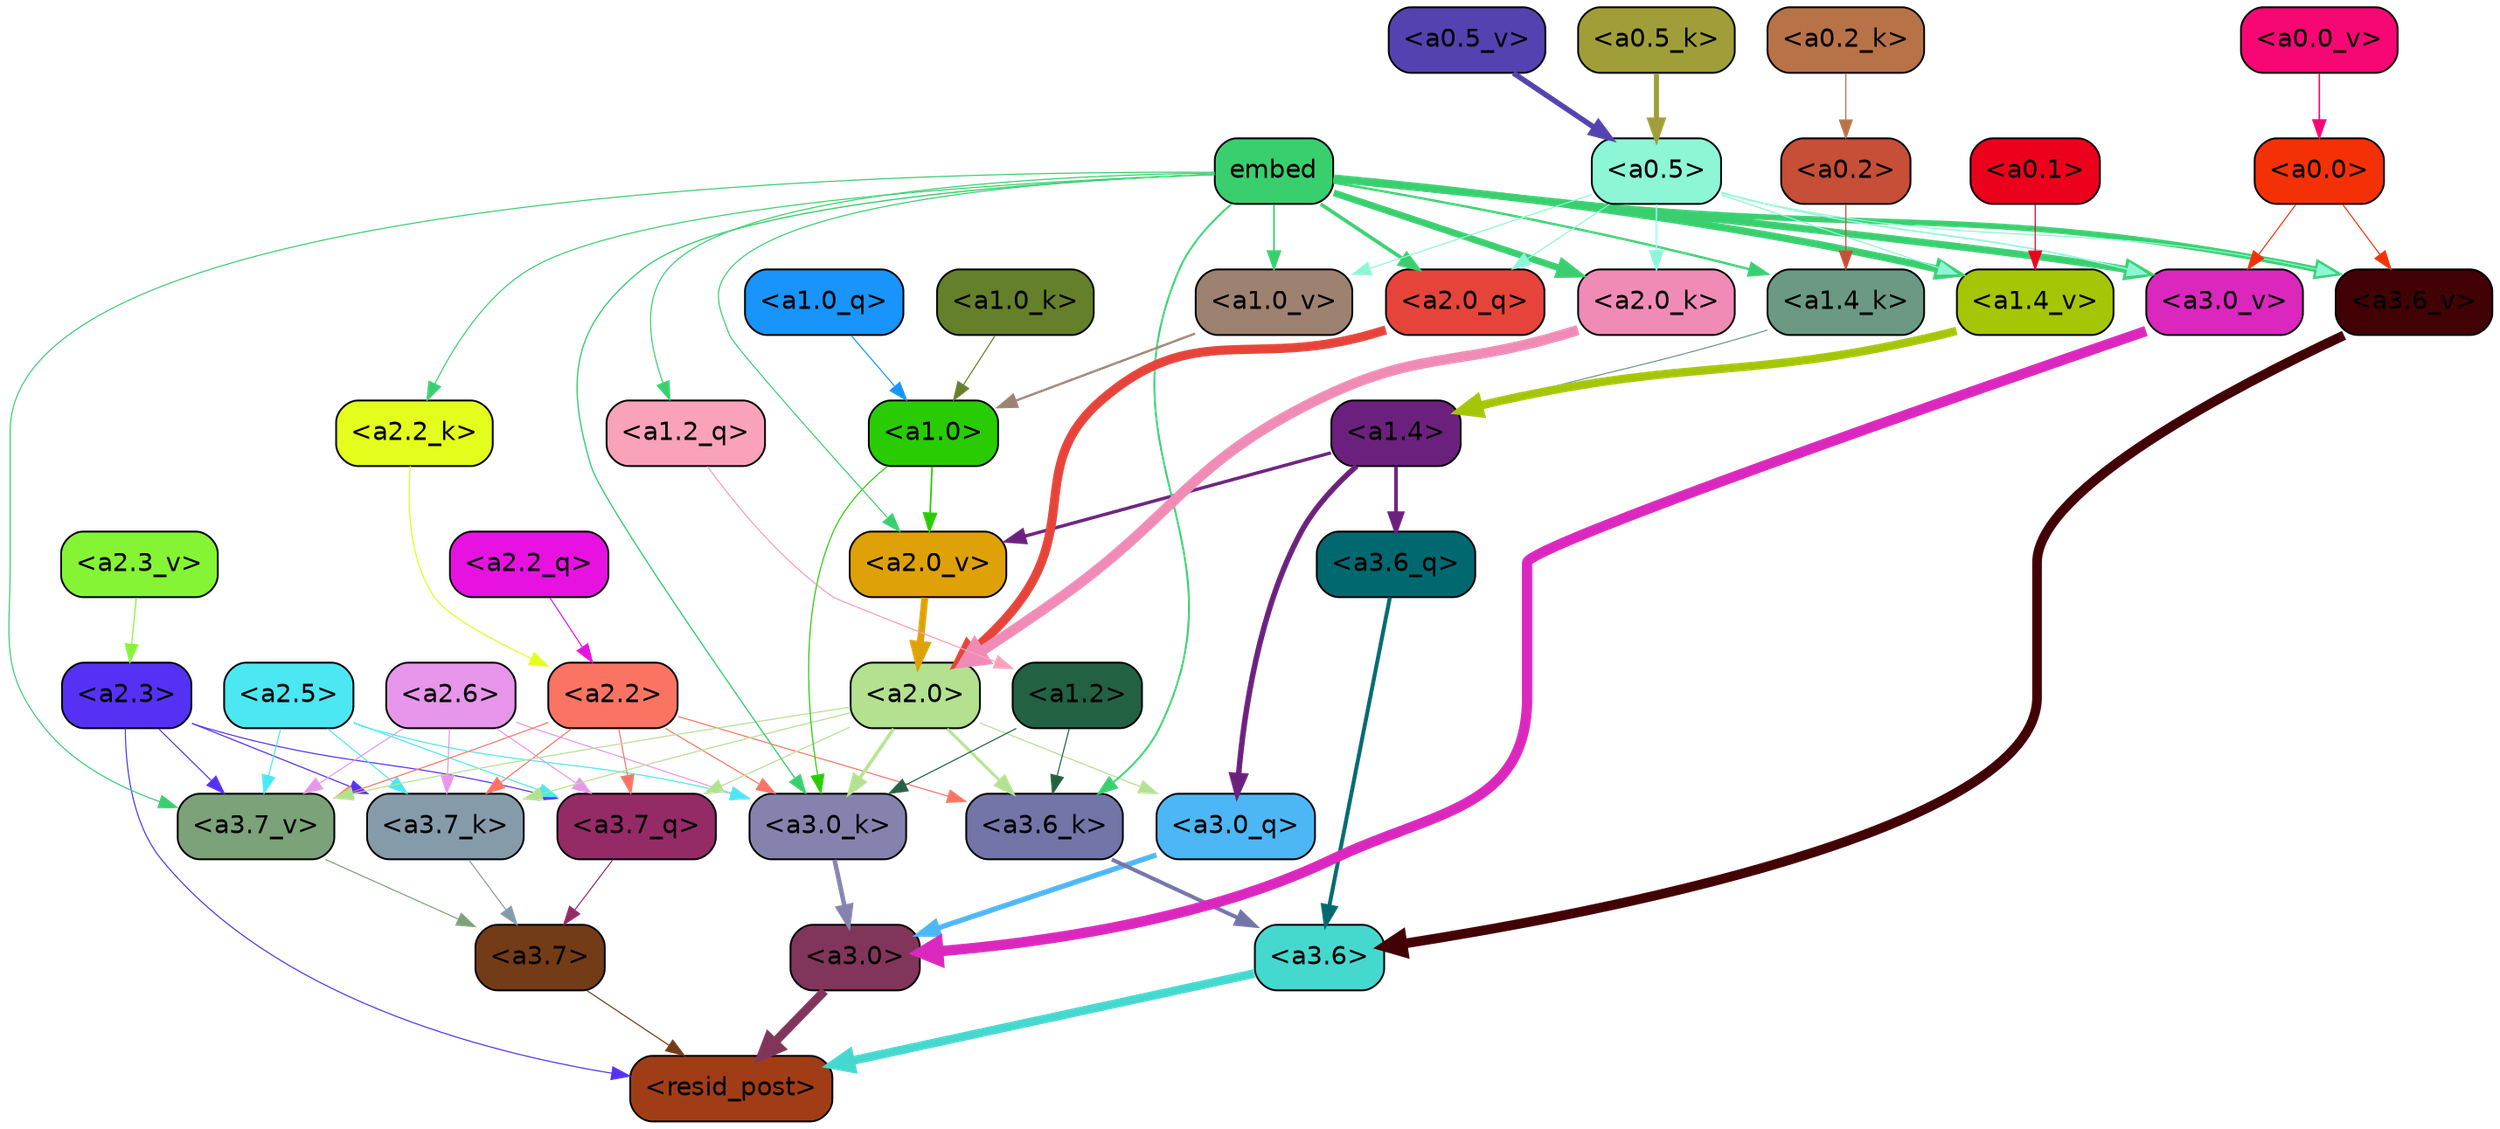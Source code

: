 strict digraph "" {
	graph [bgcolor=transparent,
		layout=dot,
		overlap=false,
		splines=true
	];
	"<a3.7>"	[color=black,
		fillcolor="#743b17",
		fontname=Helvetica,
		shape=box,
		style="filled, rounded"];
	"<resid_post>"	[color=black,
		fillcolor="#a13d16",
		fontname=Helvetica,
		shape=box,
		style="filled, rounded"];
	"<a3.7>" -> "<resid_post>"	[color="#743b17",
		penwidth=0.6];
	"<a3.6>"	[color=black,
		fillcolor="#45d8ce",
		fontname=Helvetica,
		shape=box,
		style="filled, rounded"];
	"<a3.6>" -> "<resid_post>"	[color="#45d8ce",
		penwidth=4.751592040061951];
	"<a3.0>"	[color=black,
		fillcolor="#81355a",
		fontname=Helvetica,
		shape=box,
		style="filled, rounded"];
	"<a3.0>" -> "<resid_post>"	[color="#81355a",
		penwidth=4.904066681861877];
	"<a2.3>"	[color=black,
		fillcolor="#5631f5",
		fontname=Helvetica,
		shape=box,
		style="filled, rounded"];
	"<a2.3>" -> "<resid_post>"	[color="#5631f5",
		penwidth=0.6];
	"<a3.7_q>"	[color=black,
		fillcolor="#942b67",
		fontname=Helvetica,
		shape=box,
		style="filled, rounded"];
	"<a2.3>" -> "<a3.7_q>"	[color="#5631f5",
		penwidth=0.6];
	"<a3.7_k>"	[color=black,
		fillcolor="#869baa",
		fontname=Helvetica,
		shape=box,
		style="filled, rounded"];
	"<a2.3>" -> "<a3.7_k>"	[color="#5631f5",
		penwidth=0.6];
	"<a3.7_v>"	[color=black,
		fillcolor="#7ca27a",
		fontname=Helvetica,
		shape=box,
		style="filled, rounded"];
	"<a2.3>" -> "<a3.7_v>"	[color="#5631f5",
		penwidth=0.6];
	"<a3.7_q>" -> "<a3.7>"	[color="#942b67",
		penwidth=0.6];
	"<a3.6_q>"	[color=black,
		fillcolor="#02686f",
		fontname=Helvetica,
		shape=box,
		style="filled, rounded"];
	"<a3.6_q>" -> "<a3.6>"	[color="#02686f",
		penwidth=2.160832464694977];
	"<a3.0_q>"	[color=black,
		fillcolor="#4db6f4",
		fontname=Helvetica,
		shape=box,
		style="filled, rounded"];
	"<a3.0_q>" -> "<a3.0>"	[color="#4db6f4",
		penwidth=2.870753765106201];
	"<a3.7_k>" -> "<a3.7>"	[color="#869baa",
		penwidth=0.6];
	"<a3.6_k>"	[color=black,
		fillcolor="#7374a7",
		fontname=Helvetica,
		shape=box,
		style="filled, rounded"];
	"<a3.6_k>" -> "<a3.6>"	[color="#7374a7",
		penwidth=2.13908451795578];
	"<a3.0_k>"	[color=black,
		fillcolor="#8583ae",
		fontname=Helvetica,
		shape=box,
		style="filled, rounded"];
	"<a3.0_k>" -> "<a3.0>"	[color="#8583ae",
		penwidth=2.520303964614868];
	"<a3.7_v>" -> "<a3.7>"	[color="#7ca27a",
		penwidth=0.6];
	"<a3.6_v>"	[color=black,
		fillcolor="#420104",
		fontname=Helvetica,
		shape=box,
		style="filled, rounded"];
	"<a3.6_v>" -> "<a3.6>"	[color="#420104",
		penwidth=5.297133803367615];
	"<a3.0_v>"	[color=black,
		fillcolor="#db27be",
		fontname=Helvetica,
		shape=box,
		style="filled, rounded"];
	"<a3.0_v>" -> "<a3.0>"	[color="#db27be",
		penwidth=5.680712580680847];
	"<a2.6>"	[color=black,
		fillcolor="#e796eb",
		fontname=Helvetica,
		shape=box,
		style="filled, rounded"];
	"<a2.6>" -> "<a3.7_q>"	[color="#e796eb",
		penwidth=0.6];
	"<a2.6>" -> "<a3.7_k>"	[color="#e796eb",
		penwidth=0.6];
	"<a2.6>" -> "<a3.0_k>"	[color="#e796eb",
		penwidth=0.6];
	"<a2.6>" -> "<a3.7_v>"	[color="#e796eb",
		penwidth=0.6];
	"<a2.5>"	[color=black,
		fillcolor="#4be7f2",
		fontname=Helvetica,
		shape=box,
		style="filled, rounded"];
	"<a2.5>" -> "<a3.7_q>"	[color="#4be7f2",
		penwidth=0.6];
	"<a2.5>" -> "<a3.7_k>"	[color="#4be7f2",
		penwidth=0.6];
	"<a2.5>" -> "<a3.0_k>"	[color="#4be7f2",
		penwidth=0.6];
	"<a2.5>" -> "<a3.7_v>"	[color="#4be7f2",
		penwidth=0.6];
	"<a2.2>"	[color=black,
		fillcolor="#fb7463",
		fontname=Helvetica,
		shape=box,
		style="filled, rounded"];
	"<a2.2>" -> "<a3.7_q>"	[color="#fb7463",
		penwidth=0.6];
	"<a2.2>" -> "<a3.7_k>"	[color="#fb7463",
		penwidth=0.6];
	"<a2.2>" -> "<a3.6_k>"	[color="#fb7463",
		penwidth=0.6];
	"<a2.2>" -> "<a3.0_k>"	[color="#fb7463",
		penwidth=0.6];
	"<a2.2>" -> "<a3.7_v>"	[color="#fb7463",
		penwidth=0.6];
	"<a2.0>"	[color=black,
		fillcolor="#b3e18f",
		fontname=Helvetica,
		shape=box,
		style="filled, rounded"];
	"<a2.0>" -> "<a3.7_q>"	[color="#b3e18f",
		penwidth=0.6];
	"<a2.0>" -> "<a3.0_q>"	[color="#b3e18f",
		penwidth=0.6];
	"<a2.0>" -> "<a3.7_k>"	[color="#b3e18f",
		penwidth=0.6];
	"<a2.0>" -> "<a3.6_k>"	[color="#b3e18f",
		penwidth=1.5897698998451233];
	"<a2.0>" -> "<a3.0_k>"	[color="#b3e18f",
		penwidth=1.8405593037605286];
	"<a2.0>" -> "<a3.7_v>"	[color="#b3e18f",
		penwidth=0.6];
	"<a1.4>"	[color=black,
		fillcolor="#6c207d",
		fontname=Helvetica,
		shape=box,
		style="filled, rounded"];
	"<a1.4>" -> "<a3.6_q>"	[color="#6c207d",
		penwidth=2.0260728895664215];
	"<a1.4>" -> "<a3.0_q>"	[color="#6c207d",
		penwidth=3.0185627341270447];
	"<a2.0_v>"	[color=black,
		fillcolor="#dea107",
		fontname=Helvetica,
		shape=box,
		style="filled, rounded"];
	"<a1.4>" -> "<a2.0_v>"	[color="#6c207d",
		penwidth=1.7970525026321411];
	"<a1.2>"	[color=black,
		fillcolor="#236143",
		fontname=Helvetica,
		shape=box,
		style="filled, rounded"];
	"<a1.2>" -> "<a3.6_k>"	[color="#236143",
		penwidth=0.6];
	"<a1.2>" -> "<a3.0_k>"	[color="#236143",
		penwidth=0.6];
	embed	[color=black,
		fillcolor="#39cf6f",
		fontname=Helvetica,
		shape=box,
		style="filled, rounded"];
	embed -> "<a3.6_k>"	[color="#39cf6f",
		penwidth=1.046662151813507];
	embed -> "<a3.0_k>"	[color="#39cf6f",
		penwidth=0.6995279788970947];
	embed -> "<a3.7_v>"	[color="#39cf6f",
		penwidth=0.6];
	embed -> "<a3.6_v>"	[color="#39cf6f",
		penwidth=3.1840110421180725];
	embed -> "<a3.0_v>"	[color="#39cf6f",
		penwidth=3.9005755856633186];
	"<a2.0_q>"	[color=black,
		fillcolor="#e6443b",
		fontname=Helvetica,
		shape=box,
		style="filled, rounded"];
	embed -> "<a2.0_q>"	[color="#39cf6f",
		penwidth=1.9669389724731445];
	"<a2.2_k>"	[color=black,
		fillcolor="#e3fe1c",
		fontname=Helvetica,
		shape=box,
		style="filled, rounded"];
	embed -> "<a2.2_k>"	[color="#39cf6f",
		penwidth=0.6];
	"<a2.0_k>"	[color=black,
		fillcolor="#f08bb6",
		fontname=Helvetica,
		shape=box,
		style="filled, rounded"];
	embed -> "<a2.0_k>"	[color="#39cf6f",
		penwidth=3.6898754835128784];
	embed -> "<a2.0_v>"	[color="#39cf6f",
		penwidth=0.6];
	"<a1.2_q>"	[color=black,
		fillcolor="#f9a2ba",
		fontname=Helvetica,
		shape=box,
		style="filled, rounded"];
	embed -> "<a1.2_q>"	[color="#39cf6f",
		penwidth=0.6];
	"<a1.4_k>"	[color=black,
		fillcolor="#6b9984",
		fontname=Helvetica,
		shape=box,
		style="filled, rounded"];
	embed -> "<a1.4_k>"	[color="#39cf6f",
		penwidth=1.2758672684431076];
	"<a1.4_v>"	[color=black,
		fillcolor="#a4c606",
		fontname=Helvetica,
		shape=box,
		style="filled, rounded"];
	embed -> "<a1.4_v>"	[color="#39cf6f",
		penwidth=3.992354243993759];
	"<a1.0_v>"	[color=black,
		fillcolor="#9d8171",
		fontname=Helvetica,
		shape=box,
		style="filled, rounded"];
	embed -> "<a1.0_v>"	[color="#39cf6f",
		penwidth=0.8768336176872253];
	"<a1.0>"	[color=black,
		fillcolor="#29cc02",
		fontname=Helvetica,
		shape=box,
		style="filled, rounded"];
	"<a1.0>" -> "<a3.0_k>"	[color="#29cc02",
		penwidth=0.6];
	"<a1.0>" -> "<a2.0_v>"	[color="#29cc02",
		penwidth=0.8836666345596313];
	"<a0.5>"	[color=black,
		fillcolor="#8cf6d7",
		fontname=Helvetica,
		shape=box,
		style="filled, rounded"];
	"<a0.5>" -> "<a3.6_v>"	[color="#8cf6d7",
		penwidth=0.6];
	"<a0.5>" -> "<a3.0_v>"	[color="#8cf6d7",
		penwidth=0.8493617177009583];
	"<a0.5>" -> "<a2.0_q>"	[color="#8cf6d7",
		penwidth=0.6];
	"<a0.5>" -> "<a2.0_k>"	[color="#8cf6d7",
		penwidth=0.9942188858985901];
	"<a0.5>" -> "<a1.4_v>"	[color="#8cf6d7",
		penwidth=0.6379710733890533];
	"<a0.5>" -> "<a1.0_v>"	[color="#8cf6d7",
		penwidth=0.6];
	"<a0.0>"	[color=black,
		fillcolor="#f43106",
		fontname=Helvetica,
		shape=box,
		style="filled, rounded"];
	"<a0.0>" -> "<a3.6_v>"	[color="#f43106",
		penwidth=0.6];
	"<a0.0>" -> "<a3.0_v>"	[color="#f43106",
		penwidth=0.6];
	"<a2.2_q>"	[color=black,
		fillcolor="#e712e1",
		fontname=Helvetica,
		shape=box,
		style="filled, rounded"];
	"<a2.2_q>" -> "<a2.2>"	[color="#e712e1",
		penwidth=0.6];
	"<a2.0_q>" -> "<a2.0>"	[color="#e6443b",
		penwidth=5.0040658712387085];
	"<a2.2_k>" -> "<a2.2>"	[color="#e3fe1c",
		penwidth=0.6304321400821209];
	"<a2.0_k>" -> "<a2.0>"	[color="#f08bb6",
		penwidth=5.6445024609565735];
	"<a2.3_v>"	[color=black,
		fillcolor="#84f435",
		fontname=Helvetica,
		shape=box,
		style="filled, rounded"];
	"<a2.3_v>" -> "<a2.3>"	[color="#84f435",
		penwidth=0.6];
	"<a2.0_v>" -> "<a2.0>"	[color="#dea107",
		penwidth=3.781584322452545];
	"<a1.2_q>" -> "<a1.2>"	[color="#f9a2ba",
		penwidth=0.6481351256370544];
	"<a1.0_q>"	[color=black,
		fillcolor="#1894fa",
		fontname=Helvetica,
		shape=box,
		style="filled, rounded"];
	"<a1.0_q>" -> "<a1.0>"	[color="#1894fa",
		penwidth=0.6];
	"<a1.4_k>" -> "<a1.4>"	[color="#6b9984",
		penwidth=0.6];
	"<a1.0_k>"	[color=black,
		fillcolor="#64802a",
		fontname=Helvetica,
		shape=box,
		style="filled, rounded"];
	"<a1.0_k>" -> "<a1.0>"	[color="#64802a",
		penwidth=0.6];
	"<a1.4_v>" -> "<a1.4>"	[color="#a4c606",
		penwidth=4.602061748504639];
	"<a1.0_v>" -> "<a1.0>"	[color="#9d8171",
		penwidth=1.227757602930069];
	"<a0.2>"	[color=black,
		fillcolor="#c74e37",
		fontname=Helvetica,
		shape=box,
		style="filled, rounded"];
	"<a0.2>" -> "<a1.4_k>"	[color="#c74e37",
		penwidth=0.6];
	"<a0.1>"	[color=black,
		fillcolor="#ec011c",
		fontname=Helvetica,
		shape=box,
		style="filled, rounded"];
	"<a0.1>" -> "<a1.4_v>"	[color="#ec011c",
		penwidth=0.6];
	"<a0.5_k>"	[color=black,
		fillcolor="#a09e38",
		fontname=Helvetica,
		shape=box,
		style="filled, rounded"];
	"<a0.5_k>" -> "<a0.5>"	[color="#a09e38",
		penwidth=2.7730584144592285];
	"<a0.2_k>"	[color=black,
		fillcolor="#b87248",
		fontname=Helvetica,
		shape=box,
		style="filled, rounded"];
	"<a0.2_k>" -> "<a0.2>"	[color="#b87248",
		penwidth=0.6];
	"<a0.5_v>"	[color=black,
		fillcolor="#5442b0",
		fontname=Helvetica,
		shape=box,
		style="filled, rounded"];
	"<a0.5_v>" -> "<a0.5>"	[color="#5442b0",
		penwidth=2.9687485098838806];
	"<a0.0_v>"	[color=black,
		fillcolor="#f70773",
		fontname=Helvetica,
		shape=box,
		style="filled, rounded"];
	"<a0.0_v>" -> "<a0.0>"	[color="#f70773",
		penwidth=0.8196042068302631];
}
